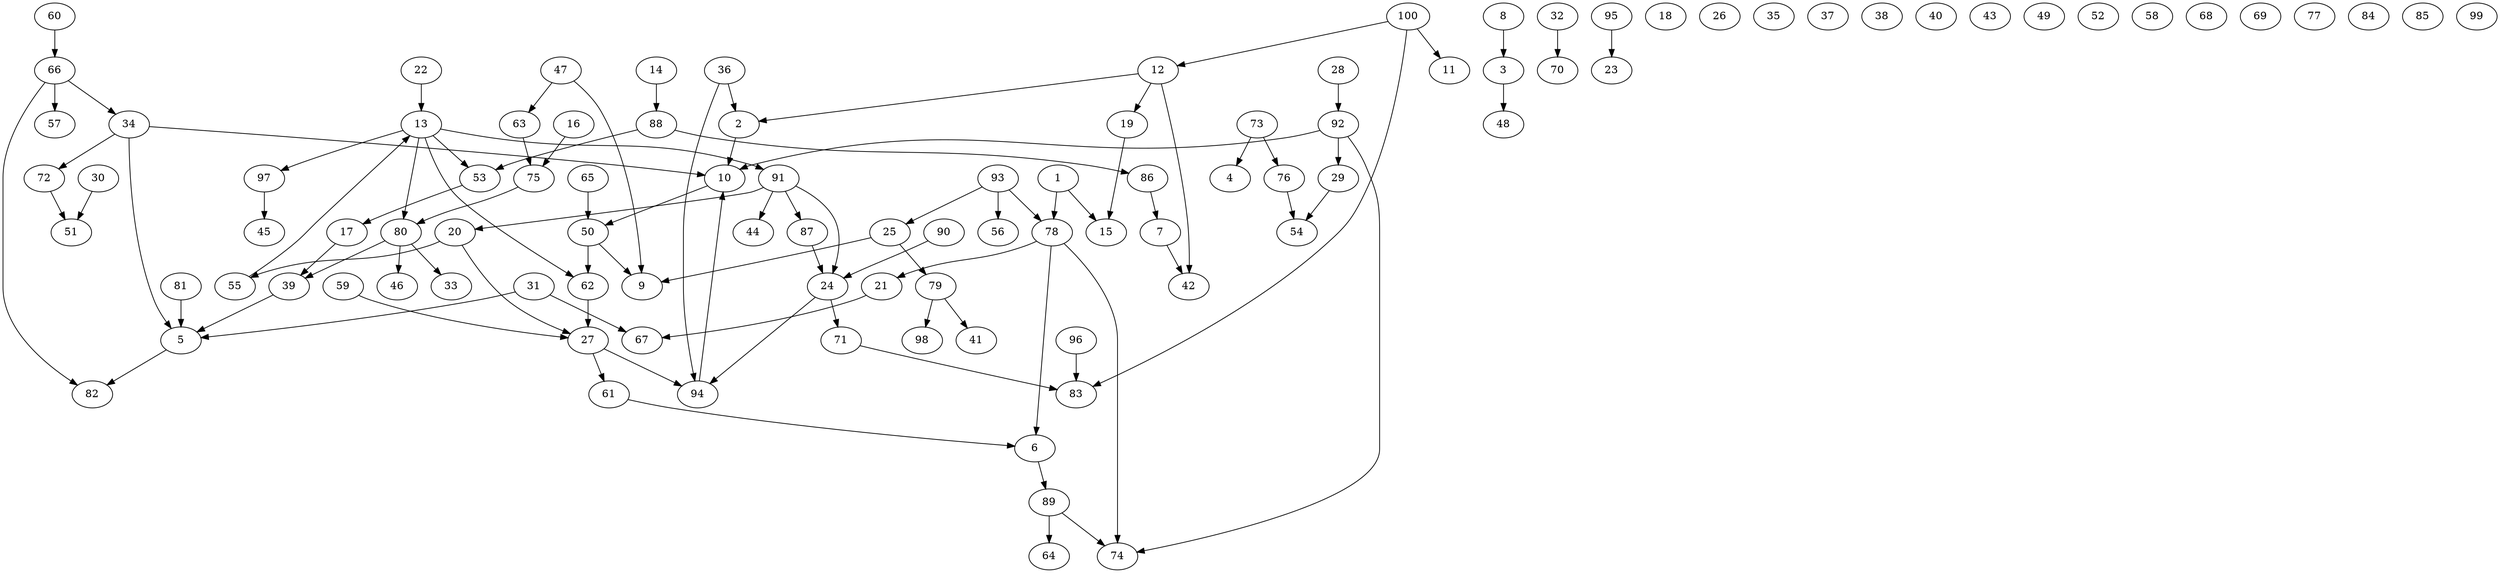 digraph sample {
66 -> 82;
71 -> 83;
55 -> 13;
88 -> 86;
80 -> 33;
80 -> 46;
25 -> 79;
65 -> 50;
12 -> 2;
72 -> 51;
6 -> 89;
19 -> 15;
24 -> 71;
34 -> 72;
80 -> 39;
2 -> 10;
1 -> 15;
17 -> 39;
36 -> 94;
8 -> 3;
86 -> 7;
24 -> 94;
100 -> 12;
28 -> 92;
91 -> 44;
75 -> 80;
21 -> 67;
3 -> 48;
22 -> 13;
27 -> 94;
100 -> 83;
31 -> 5;
62 -> 27;
13 -> 97;
13 -> 91;
96 -> 83;
27 -> 61;
32 -> 70;
1 -> 78;
93 -> 25;
78 -> 74;
13 -> 80;
59 -> 27;
100 -> 11;
50 -> 9;
25 -> 9;
93 -> 56;
91 -> 87;
63 -> 75;
39 -> 5;
90 -> 24;
73 -> 4;
94 -> 10;
89 -> 74;
60 -> 66;
93 -> 78;
95 -> 23;
10 -> 50;
20 -> 55;
66 -> 34;
78 -> 21;
92 -> 74;
87 -> 24;
34 -> 10;
5 -> 82;
88 -> 53;
50 -> 62;
97 -> 45;
91 -> 20;
66 -> 57;
73 -> 76;
13 -> 62;
14 -> 88;
7 -> 42;
92 -> 29;
47 -> 63;
12 -> 19;
12 -> 42;
78 -> 6;
47 -> 9;
81 -> 5;
91 -> 24;
13 -> 53;
53 -> 17;
31 -> 67;
36 -> 2;
92 -> 10;
89 -> 64;
79 -> 41;
29 -> 54;
34 -> 5;
76 -> 54;
61 -> 6;
20 -> 27;
79 -> 98;
30 -> 51;
16 -> 75;
18;
26;
35;
37;
38;
40;
43;
49;
52;
58;
68;
69;
77;
84;
85;
99;
}